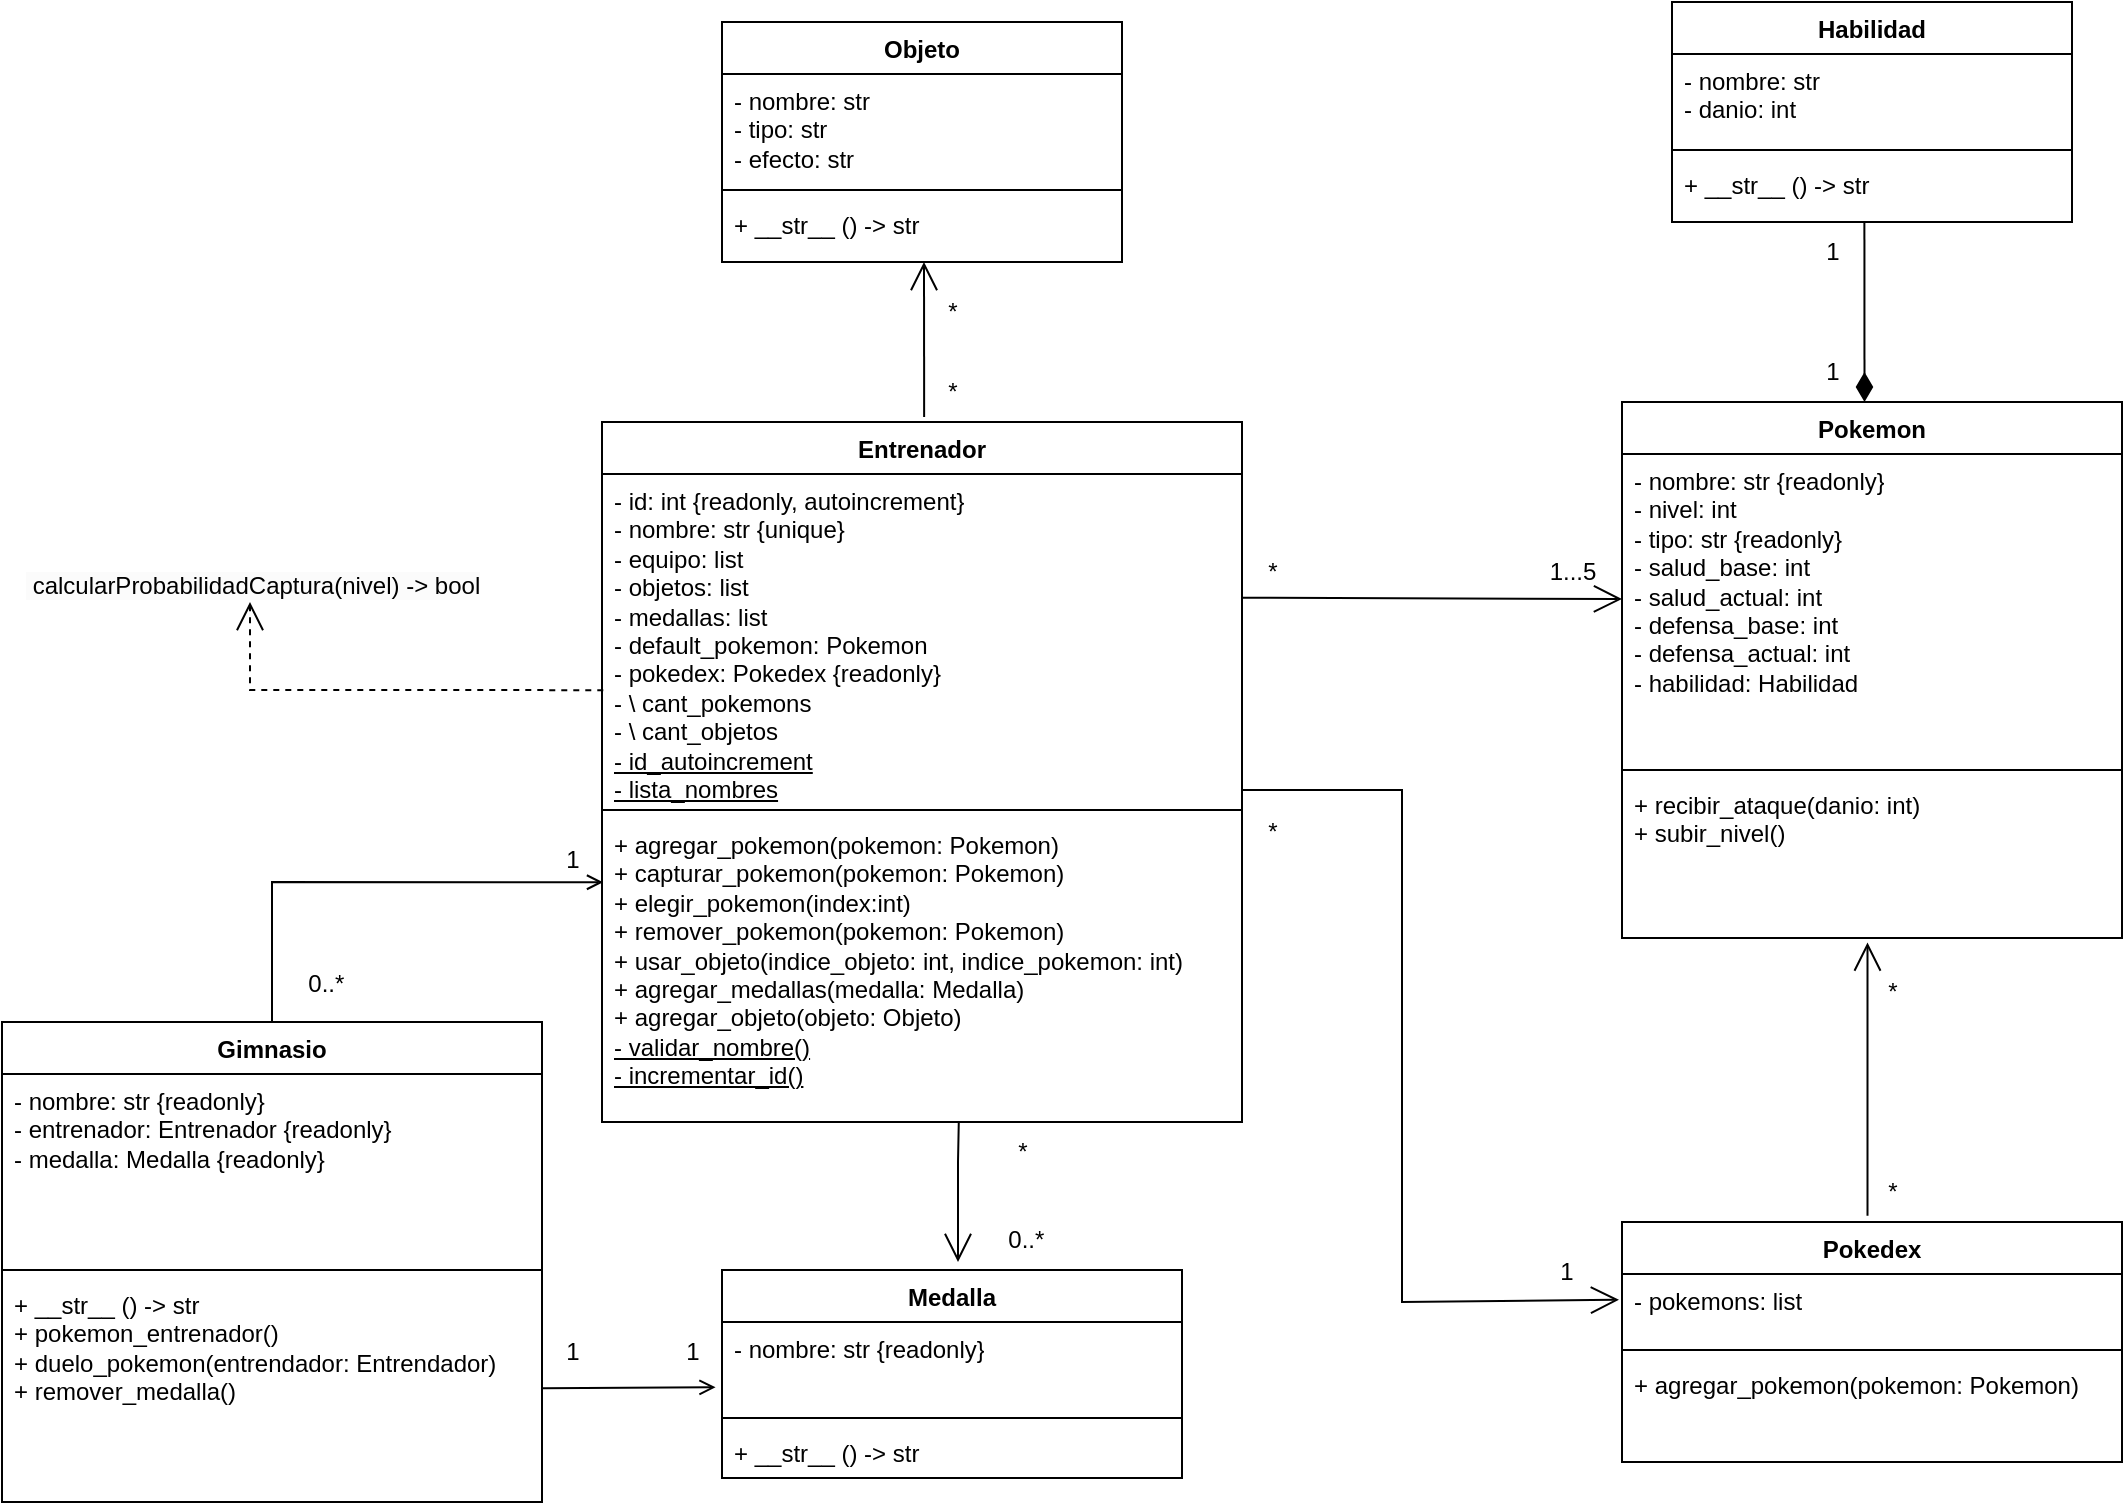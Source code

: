 <mxfile>
    <diagram name="Página-1" id="fg697A6MTHWbqzjaUPer">
        <mxGraphModel dx="1097" dy="496" grid="1" gridSize="10" guides="1" tooltips="1" connect="1" arrows="1" fold="1" page="1" pageScale="1" pageWidth="827" pageHeight="1169" math="0" shadow="0">
            <root>
                <mxCell id="0"/>
                <mxCell id="1" parent="0"/>
                <mxCell id="55MPb7F4AEdg9HZ-oGf9-1" value="Entrenador" style="swimlane;fontStyle=1;align=center;verticalAlign=top;childLayout=stackLayout;horizontal=1;startSize=26;horizontalStack=0;resizeParent=1;resizeParentMax=0;resizeLast=0;collapsible=1;marginBottom=0;whiteSpace=wrap;html=1;" parent="1" vertex="1">
                    <mxGeometry x="330" y="350" width="320" height="350" as="geometry"/>
                </mxCell>
                <mxCell id="55MPb7F4AEdg9HZ-oGf9-2" value="- id: int {readonly, autoincrement}&lt;div&gt;- nombre: str {unique}&lt;/div&gt;&lt;div&gt;- equipo: list&lt;/div&gt;&lt;div&gt;- objetos: list&lt;/div&gt;&lt;div&gt;- medallas: list&lt;/div&gt;&lt;div&gt;- default_pokemon: Pokemon&lt;/div&gt;&lt;div&gt;- pokedex: Pokedex {readonly}&lt;br&gt;&lt;div&gt;&lt;span style=&quot;background-color: initial;&quot;&gt;- \ cant_pokemons&lt;/span&gt;&lt;br&gt;&lt;/div&gt;&lt;/div&gt;&lt;div&gt;- \ cant_objetos&lt;/div&gt;&lt;div&gt;&lt;div&gt;&lt;u&gt;- id_autoincrement&lt;/u&gt;&lt;/div&gt;&lt;div&gt;&lt;u&gt;- lista_nombres&lt;/u&gt;&lt;/div&gt;&lt;/div&gt;&lt;div&gt;&lt;u&gt;&lt;br&gt;&lt;/u&gt;&lt;/div&gt;" style="text;strokeColor=none;fillColor=none;align=left;verticalAlign=top;spacingLeft=4;spacingRight=4;overflow=hidden;rotatable=0;points=[[0,0.5],[1,0.5]];portConstraint=eastwest;whiteSpace=wrap;html=1;" parent="55MPb7F4AEdg9HZ-oGf9-1" vertex="1">
                    <mxGeometry y="26" width="320" height="164" as="geometry"/>
                </mxCell>
                <mxCell id="55MPb7F4AEdg9HZ-oGf9-3" value="" style="line;strokeWidth=1;fillColor=none;align=left;verticalAlign=middle;spacingTop=-1;spacingLeft=3;spacingRight=3;rotatable=0;labelPosition=right;points=[];portConstraint=eastwest;strokeColor=inherit;" parent="55MPb7F4AEdg9HZ-oGf9-1" vertex="1">
                    <mxGeometry y="190" width="320" height="8" as="geometry"/>
                </mxCell>
                <mxCell id="55MPb7F4AEdg9HZ-oGf9-4" value="+ agregar_pokemon(pokemon: Pokemon)&lt;div&gt;+ capturar_pokemon(pokemon: Pokemon)&lt;br&gt;&lt;div&gt;+ elegir_pokemon(index:int)&lt;/div&gt;&lt;div&gt;+ remover_pokemon(pokemon: Pokemon)&lt;/div&gt;&lt;div&gt;+ usar_objeto(indice_objeto: int, indice_pokemon: int)&lt;/div&gt;&lt;/div&gt;&lt;div&gt;+ agregar_medallas(medalla: Medalla)&lt;/div&gt;&lt;div&gt;+ agregar_objeto(objeto: Objeto)&lt;/div&gt;&lt;div&gt;&lt;div style=&quot;border-color: var(--border-color);&quot;&gt;&lt;u style=&quot;border-color: var(--border-color);&quot;&gt;- validar_nombre()&lt;/u&gt;&lt;/div&gt;&lt;div style=&quot;border-color: var(--border-color);&quot;&gt;&lt;u style=&quot;border-color: var(--border-color);&quot;&gt;- incrementar_id()&lt;/u&gt;&lt;/div&gt;&lt;/div&gt;" style="text;strokeColor=none;fillColor=none;align=left;verticalAlign=top;spacingLeft=4;spacingRight=4;overflow=hidden;rotatable=0;points=[[0,0.5],[1,0.5]];portConstraint=eastwest;whiteSpace=wrap;html=1;" parent="55MPb7F4AEdg9HZ-oGf9-1" vertex="1">
                    <mxGeometry y="198" width="320" height="152" as="geometry"/>
                </mxCell>
                <mxCell id="55MPb7F4AEdg9HZ-oGf9-5" value="Pokemon" style="swimlane;fontStyle=1;align=center;verticalAlign=top;childLayout=stackLayout;horizontal=1;startSize=26;horizontalStack=0;resizeParent=1;resizeParentMax=0;resizeLast=0;collapsible=1;marginBottom=0;whiteSpace=wrap;html=1;" parent="1" vertex="1">
                    <mxGeometry x="840" y="340" width="250" height="268" as="geometry"/>
                </mxCell>
                <mxCell id="55MPb7F4AEdg9HZ-oGf9-6" value="- nombre: str {readonly}&lt;div&gt;- nivel: int&lt;/div&gt;&lt;div&gt;- tipo: str {readonly}&lt;/div&gt;&lt;div&gt;- salud_base: int&lt;/div&gt;&lt;div&gt;- salud_actual: int&lt;/div&gt;&lt;div&gt;- defensa_base: int&lt;/div&gt;&lt;div&gt;- defensa_actual: int&lt;/div&gt;&lt;div&gt;- habilidad: Habilidad&lt;/div&gt;&lt;div&gt;&lt;br&gt;&lt;/div&gt;" style="text;strokeColor=none;fillColor=none;align=left;verticalAlign=top;spacingLeft=4;spacingRight=4;overflow=hidden;rotatable=0;points=[[0,0.5],[1,0.5]];portConstraint=eastwest;whiteSpace=wrap;html=1;" parent="55MPb7F4AEdg9HZ-oGf9-5" vertex="1">
                    <mxGeometry y="26" width="250" height="154" as="geometry"/>
                </mxCell>
                <mxCell id="55MPb7F4AEdg9HZ-oGf9-7" value="" style="line;strokeWidth=1;fillColor=none;align=left;verticalAlign=middle;spacingTop=-1;spacingLeft=3;spacingRight=3;rotatable=0;labelPosition=right;points=[];portConstraint=eastwest;strokeColor=inherit;" parent="55MPb7F4AEdg9HZ-oGf9-5" vertex="1">
                    <mxGeometry y="180" width="250" height="8" as="geometry"/>
                </mxCell>
                <mxCell id="55MPb7F4AEdg9HZ-oGf9-8" value="+ recibir_ataque(danio: int)&amp;nbsp;&lt;br&gt;&lt;div&gt;+ subir_nivel()&lt;/div&gt;" style="text;strokeColor=none;fillColor=none;align=left;verticalAlign=top;spacingLeft=4;spacingRight=4;overflow=hidden;rotatable=0;points=[[0,0.5],[1,0.5]];portConstraint=eastwest;whiteSpace=wrap;html=1;" parent="55MPb7F4AEdg9HZ-oGf9-5" vertex="1">
                    <mxGeometry y="188" width="250" height="80" as="geometry"/>
                </mxCell>
                <mxCell id="55MPb7F4AEdg9HZ-oGf9-13" value="Pokedex" style="swimlane;fontStyle=1;align=center;verticalAlign=top;childLayout=stackLayout;horizontal=1;startSize=26;horizontalStack=0;resizeParent=1;resizeParentMax=0;resizeLast=0;collapsible=1;marginBottom=0;whiteSpace=wrap;html=1;" parent="1" vertex="1">
                    <mxGeometry x="840" y="750" width="250" height="120" as="geometry">
                        <mxRectangle x="840" y="750" width="90" height="30" as="alternateBounds"/>
                    </mxGeometry>
                </mxCell>
                <mxCell id="55MPb7F4AEdg9HZ-oGf9-14" value="- pokemons: list" style="text;strokeColor=none;fillColor=none;align=left;verticalAlign=top;spacingLeft=4;spacingRight=4;overflow=hidden;rotatable=0;points=[[0,0.5],[1,0.5]];portConstraint=eastwest;whiteSpace=wrap;html=1;" parent="55MPb7F4AEdg9HZ-oGf9-13" vertex="1">
                    <mxGeometry y="26" width="250" height="34" as="geometry"/>
                </mxCell>
                <mxCell id="55MPb7F4AEdg9HZ-oGf9-15" value="" style="line;strokeWidth=1;fillColor=none;align=left;verticalAlign=middle;spacingTop=-1;spacingLeft=3;spacingRight=3;rotatable=0;labelPosition=right;points=[];portConstraint=eastwest;strokeColor=inherit;" parent="55MPb7F4AEdg9HZ-oGf9-13" vertex="1">
                    <mxGeometry y="60" width="250" height="8" as="geometry"/>
                </mxCell>
                <mxCell id="55MPb7F4AEdg9HZ-oGf9-16" value="+ agregar_pokemon(pokemon: Pokemon)&lt;div&gt;&lt;br&gt;&lt;/div&gt;" style="text;strokeColor=none;fillColor=none;align=left;verticalAlign=top;spacingLeft=4;spacingRight=4;overflow=hidden;rotatable=0;points=[[0,0.5],[1,0.5]];portConstraint=eastwest;whiteSpace=wrap;html=1;" parent="55MPb7F4AEdg9HZ-oGf9-13" vertex="1">
                    <mxGeometry y="68" width="250" height="52" as="geometry"/>
                </mxCell>
                <mxCell id="55MPb7F4AEdg9HZ-oGf9-17" value="Habilidad" style="swimlane;fontStyle=1;align=center;verticalAlign=top;childLayout=stackLayout;horizontal=1;startSize=26;horizontalStack=0;resizeParent=1;resizeParentMax=0;resizeLast=0;collapsible=1;marginBottom=0;whiteSpace=wrap;html=1;" parent="1" vertex="1">
                    <mxGeometry x="865" y="140" width="200" height="110" as="geometry"/>
                </mxCell>
                <mxCell id="55MPb7F4AEdg9HZ-oGf9-18" value="- nombre: str&lt;div&gt;- danio: int&lt;/div&gt;" style="text;strokeColor=none;fillColor=none;align=left;verticalAlign=top;spacingLeft=4;spacingRight=4;overflow=hidden;rotatable=0;points=[[0,0.5],[1,0.5]];portConstraint=eastwest;whiteSpace=wrap;html=1;" parent="55MPb7F4AEdg9HZ-oGf9-17" vertex="1">
                    <mxGeometry y="26" width="200" height="44" as="geometry"/>
                </mxCell>
                <mxCell id="55MPb7F4AEdg9HZ-oGf9-19" value="" style="line;strokeWidth=1;fillColor=none;align=left;verticalAlign=middle;spacingTop=-1;spacingLeft=3;spacingRight=3;rotatable=0;labelPosition=right;points=[];portConstraint=eastwest;strokeColor=inherit;" parent="55MPb7F4AEdg9HZ-oGf9-17" vertex="1">
                    <mxGeometry y="70" width="200" height="8" as="geometry"/>
                </mxCell>
                <mxCell id="55MPb7F4AEdg9HZ-oGf9-20" value="+ __str__ () -&amp;gt; str" style="text;strokeColor=none;fillColor=none;align=left;verticalAlign=top;spacingLeft=4;spacingRight=4;overflow=hidden;rotatable=0;points=[[0,0.5],[1,0.5]];portConstraint=eastwest;whiteSpace=wrap;html=1;" parent="55MPb7F4AEdg9HZ-oGf9-17" vertex="1">
                    <mxGeometry y="78" width="200" height="32" as="geometry"/>
                </mxCell>
                <mxCell id="55MPb7F4AEdg9HZ-oGf9-21" value="Medalla" style="swimlane;fontStyle=1;align=center;verticalAlign=top;childLayout=stackLayout;horizontal=1;startSize=26;horizontalStack=0;resizeParent=1;resizeParentMax=0;resizeLast=0;collapsible=1;marginBottom=0;whiteSpace=wrap;html=1;" parent="1" vertex="1">
                    <mxGeometry x="390" y="774" width="230" height="104" as="geometry"/>
                </mxCell>
                <mxCell id="55MPb7F4AEdg9HZ-oGf9-22" value="- nombre: str {readonly}&lt;div&gt;&lt;br&gt;&lt;/div&gt;" style="text;strokeColor=none;fillColor=none;align=left;verticalAlign=top;spacingLeft=4;spacingRight=4;overflow=hidden;rotatable=0;points=[[0,0.5],[1,0.5]];portConstraint=eastwest;whiteSpace=wrap;html=1;" parent="55MPb7F4AEdg9HZ-oGf9-21" vertex="1">
                    <mxGeometry y="26" width="230" height="44" as="geometry"/>
                </mxCell>
                <mxCell id="55MPb7F4AEdg9HZ-oGf9-23" value="" style="line;strokeWidth=1;fillColor=none;align=left;verticalAlign=middle;spacingTop=-1;spacingLeft=3;spacingRight=3;rotatable=0;labelPosition=right;points=[];portConstraint=eastwest;strokeColor=inherit;" parent="55MPb7F4AEdg9HZ-oGf9-21" vertex="1">
                    <mxGeometry y="70" width="230" height="8" as="geometry"/>
                </mxCell>
                <mxCell id="55MPb7F4AEdg9HZ-oGf9-24" value="+ __str__ () -&amp;gt; str" style="text;strokeColor=none;fillColor=none;align=left;verticalAlign=top;spacingLeft=4;spacingRight=4;overflow=hidden;rotatable=0;points=[[0,0.5],[1,0.5]];portConstraint=eastwest;whiteSpace=wrap;html=1;" parent="55MPb7F4AEdg9HZ-oGf9-21" vertex="1">
                    <mxGeometry y="78" width="230" height="26" as="geometry"/>
                </mxCell>
                <mxCell id="55MPb7F4AEdg9HZ-oGf9-25" value="Objeto" style="swimlane;fontStyle=1;align=center;verticalAlign=top;childLayout=stackLayout;horizontal=1;startSize=26;horizontalStack=0;resizeParent=1;resizeParentMax=0;resizeLast=0;collapsible=1;marginBottom=0;whiteSpace=wrap;html=1;" parent="1" vertex="1">
                    <mxGeometry x="390" y="150" width="200" height="120" as="geometry"/>
                </mxCell>
                <mxCell id="55MPb7F4AEdg9HZ-oGf9-26" value="- nombre: str&lt;div&gt;- tipo: str&lt;/div&gt;&lt;div&gt;- efecto: str&lt;/div&gt;" style="text;strokeColor=none;fillColor=none;align=left;verticalAlign=top;spacingLeft=4;spacingRight=4;overflow=hidden;rotatable=0;points=[[0,0.5],[1,0.5]];portConstraint=eastwest;whiteSpace=wrap;html=1;" parent="55MPb7F4AEdg9HZ-oGf9-25" vertex="1">
                    <mxGeometry y="26" width="200" height="54" as="geometry"/>
                </mxCell>
                <mxCell id="55MPb7F4AEdg9HZ-oGf9-27" value="" style="line;strokeWidth=1;fillColor=none;align=left;verticalAlign=middle;spacingTop=-1;spacingLeft=3;spacingRight=3;rotatable=0;labelPosition=right;points=[];portConstraint=eastwest;strokeColor=inherit;" parent="55MPb7F4AEdg9HZ-oGf9-25" vertex="1">
                    <mxGeometry y="80" width="200" height="8" as="geometry"/>
                </mxCell>
                <mxCell id="55MPb7F4AEdg9HZ-oGf9-28" value="+ __str__ () -&amp;gt; str" style="text;strokeColor=none;fillColor=none;align=left;verticalAlign=top;spacingLeft=4;spacingRight=4;overflow=hidden;rotatable=0;points=[[0,0.5],[1,0.5]];portConstraint=eastwest;whiteSpace=wrap;html=1;" parent="55MPb7F4AEdg9HZ-oGf9-25" vertex="1">
                    <mxGeometry y="88" width="200" height="32" as="geometry"/>
                </mxCell>
                <mxCell id="55MPb7F4AEdg9HZ-oGf9-41" value="*" style="text;html=1;align=center;verticalAlign=middle;resizable=0;points=[];autosize=1;strokeColor=none;fillColor=none;" parent="1" vertex="1">
                    <mxGeometry x="650" y="410" width="30" height="30" as="geometry"/>
                </mxCell>
                <mxCell id="55MPb7F4AEdg9HZ-oGf9-42" value="1...5" style="text;html=1;align=center;verticalAlign=middle;resizable=0;points=[];autosize=1;strokeColor=none;fillColor=none;" parent="1" vertex="1">
                    <mxGeometry x="790" y="410" width="50" height="30" as="geometry"/>
                </mxCell>
                <mxCell id="55MPb7F4AEdg9HZ-oGf9-43" value="1" style="text;html=1;align=center;verticalAlign=middle;resizable=0;points=[];autosize=1;strokeColor=none;fillColor=none;" parent="1" vertex="1">
                    <mxGeometry x="930" y="250" width="30" height="30" as="geometry"/>
                </mxCell>
                <mxCell id="55MPb7F4AEdg9HZ-oGf9-44" value="1" style="text;html=1;align=center;verticalAlign=middle;resizable=0;points=[];autosize=1;strokeColor=none;fillColor=none;" parent="1" vertex="1">
                    <mxGeometry x="930" y="310" width="30" height="30" as="geometry"/>
                </mxCell>
                <mxCell id="55MPb7F4AEdg9HZ-oGf9-45" value="*" style="text;html=1;align=center;verticalAlign=middle;resizable=0;points=[];autosize=1;strokeColor=none;fillColor=none;" parent="1" vertex="1">
                    <mxGeometry x="490" y="280" width="30" height="30" as="geometry"/>
                </mxCell>
                <mxCell id="55MPb7F4AEdg9HZ-oGf9-46" value="*" style="text;html=1;align=center;verticalAlign=middle;resizable=0;points=[];autosize=1;strokeColor=none;fillColor=none;" parent="1" vertex="1">
                    <mxGeometry x="490" y="320" width="30" height="30" as="geometry"/>
                </mxCell>
                <mxCell id="55MPb7F4AEdg9HZ-oGf9-48" value="&amp;nbsp;0..*" style="text;html=1;align=center;verticalAlign=middle;resizable=0;points=[];autosize=1;strokeColor=none;fillColor=none;" parent="1" vertex="1">
                    <mxGeometry x="520" y="744" width="40" height="30" as="geometry"/>
                </mxCell>
                <mxCell id="55MPb7F4AEdg9HZ-oGf9-49" value="*" style="text;html=1;align=center;verticalAlign=middle;resizable=0;points=[];autosize=1;strokeColor=none;fillColor=none;" parent="1" vertex="1">
                    <mxGeometry x="525" y="700" width="30" height="30" as="geometry"/>
                </mxCell>
                <mxCell id="55MPb7F4AEdg9HZ-oGf9-51" value="" style="endArrow=open;endFill=0;endSize=12;html=1;rounded=0;exitX=0.47;exitY=0.997;exitDx=0;exitDy=0;exitPerimeter=0;" parent="1" edge="1">
                    <mxGeometry width="160" relative="1" as="geometry">
                        <mxPoint x="508.4" y="699.544" as="sourcePoint"/>
                        <mxPoint x="508" y="770" as="targetPoint"/>
                        <Array as="points">
                            <mxPoint x="508" y="720"/>
                        </Array>
                    </mxGeometry>
                </mxCell>
                <mxCell id="55MPb7F4AEdg9HZ-oGf9-53" value="" style="endArrow=open;endFill=1;endSize=12;html=1;rounded=0;entryX=0;entryY=0.471;entryDx=0;entryDy=0;entryPerimeter=0;" parent="1" target="55MPb7F4AEdg9HZ-oGf9-6" edge="1">
                    <mxGeometry width="160" relative="1" as="geometry">
                        <mxPoint x="650" y="437.86" as="sourcePoint"/>
                        <mxPoint x="840" y="440" as="targetPoint"/>
                    </mxGeometry>
                </mxCell>
                <mxCell id="55MPb7F4AEdg9HZ-oGf9-56" value="" style="endArrow=open;endFill=1;endSize=12;html=1;rounded=0;entryX=-0.006;entryY=0.379;entryDx=0;entryDy=0;entryPerimeter=0;" parent="1" target="55MPb7F4AEdg9HZ-oGf9-14" edge="1">
                    <mxGeometry width="160" relative="1" as="geometry">
                        <mxPoint x="650" y="534" as="sourcePoint"/>
                        <mxPoint x="780" y="790" as="targetPoint"/>
                        <Array as="points">
                            <mxPoint x="730" y="534"/>
                            <mxPoint x="730" y="790"/>
                        </Array>
                    </mxGeometry>
                </mxCell>
                <mxCell id="55MPb7F4AEdg9HZ-oGf9-57" value="" style="endArrow=open;endFill=1;endSize=12;html=1;rounded=0;exitX=0.347;exitY=-0.026;exitDx=0;exitDy=0;exitPerimeter=0;entryX=0.347;entryY=1.028;entryDx=0;entryDy=0;entryPerimeter=0;" parent="1" edge="1">
                    <mxGeometry width="160" relative="1" as="geometry">
                        <mxPoint x="962.75" y="746.88" as="sourcePoint"/>
                        <mxPoint x="962.75" y="610.24" as="targetPoint"/>
                    </mxGeometry>
                </mxCell>
                <mxCell id="55MPb7F4AEdg9HZ-oGf9-58" value="*" style="text;html=1;align=center;verticalAlign=middle;resizable=0;points=[];autosize=1;strokeColor=none;fillColor=none;" parent="1" vertex="1">
                    <mxGeometry x="960" y="620" width="30" height="30" as="geometry"/>
                </mxCell>
                <mxCell id="55MPb7F4AEdg9HZ-oGf9-59" value="*" style="text;html=1;align=center;verticalAlign=middle;resizable=0;points=[];autosize=1;strokeColor=none;fillColor=none;" parent="1" vertex="1">
                    <mxGeometry x="960" y="720" width="30" height="30" as="geometry"/>
                </mxCell>
                <mxCell id="55MPb7F4AEdg9HZ-oGf9-60" value="1" style="text;html=1;align=center;verticalAlign=middle;resizable=0;points=[];autosize=1;strokeColor=none;fillColor=none;" parent="1" vertex="1">
                    <mxGeometry x="797" y="760" width="30" height="30" as="geometry"/>
                </mxCell>
                <mxCell id="55MPb7F4AEdg9HZ-oGf9-61" value="*" style="text;html=1;align=center;verticalAlign=middle;resizable=0;points=[];autosize=1;strokeColor=none;fillColor=none;" parent="1" vertex="1">
                    <mxGeometry x="650" y="540" width="30" height="30" as="geometry"/>
                </mxCell>
                <mxCell id="55MPb7F4AEdg9HZ-oGf9-62" value="" style="endArrow=diamondThin;endFill=1;endSize=12;html=1;rounded=0;exitX=0.481;exitY=1;exitDx=0;exitDy=0;exitPerimeter=0;entryX=0.485;entryY=0;entryDx=0;entryDy=0;entryPerimeter=0;" parent="1" source="55MPb7F4AEdg9HZ-oGf9-20" target="55MPb7F4AEdg9HZ-oGf9-5" edge="1">
                    <mxGeometry width="160" relative="1" as="geometry">
                        <mxPoint x="961.75" y="335.712" as="sourcePoint"/>
                        <mxPoint x="1030" y="300" as="targetPoint"/>
                    </mxGeometry>
                </mxCell>
                <mxCell id="55MPb7F4AEdg9HZ-oGf9-63" value="" style="endArrow=open;endFill=1;endSize=12;html=1;rounded=0;entryX=0.45;entryY=1;entryDx=0;entryDy=0;entryPerimeter=0;exitX=0.469;exitY=-0.01;exitDx=0;exitDy=0;exitPerimeter=0;" parent="1" edge="1">
                    <mxGeometry width="160" relative="1" as="geometry">
                        <mxPoint x="491.08" y="347.5" as="sourcePoint"/>
                        <mxPoint x="491.0" y="270" as="targetPoint"/>
                    </mxGeometry>
                </mxCell>
                <mxCell id="55MPb7F4AEdg9HZ-oGf9-65" value="" style="endArrow=open;endSize=12;dashed=1;html=1;rounded=0;exitX=0.002;exitY=0.659;exitDx=0;exitDy=0;exitPerimeter=0;" parent="1" source="55MPb7F4AEdg9HZ-oGf9-2" edge="1">
                    <mxGeometry width="160" relative="1" as="geometry">
                        <mxPoint x="100" y="470" as="sourcePoint"/>
                        <mxPoint x="154" y="440" as="targetPoint"/>
                        <Array as="points">
                            <mxPoint x="154" y="484"/>
                        </Array>
                    </mxGeometry>
                </mxCell>
                <mxCell id="55MPb7F4AEdg9HZ-oGf9-66" value="&lt;span style=&quot;color: rgb(0, 0, 0); font-family: Helvetica; font-size: 12px; font-style: normal; font-variant-ligatures: normal; font-variant-caps: normal; font-weight: 400; letter-spacing: normal; orphans: 2; text-align: left; text-indent: 0px; text-transform: none; widows: 2; word-spacing: 0px; -webkit-text-stroke-width: 0px; white-space: normal; background-color: rgb(251, 251, 251); text-decoration-thickness: initial; text-decoration-style: initial; text-decoration-color: initial; display: inline !important; float: none;&quot;&gt;&amp;nbsp;calcularProbabilidadCaptura(nivel) -&amp;gt; bool&lt;/span&gt;" style="text;whiteSpace=wrap;html=1;" parent="1" vertex="1">
                    <mxGeometry x="40" y="418" width="270" height="40" as="geometry"/>
                </mxCell>
                <mxCell id="24" style="edgeStyle=none;html=1;endArrow=open;endFill=0;entryX=1.018;entryY=0.871;entryDx=0;entryDy=0;entryPerimeter=0;rounded=0;" parent="1" source="2" target="6" edge="1">
                    <mxGeometry relative="1" as="geometry">
                        <mxPoint x="165" y="520" as="targetPoint"/>
                        <Array as="points">
                            <mxPoint x="165" y="580"/>
                        </Array>
                    </mxGeometry>
                </mxCell>
                <mxCell id="2" value="Gimnasio" style="swimlane;fontStyle=1;align=center;verticalAlign=top;childLayout=stackLayout;horizontal=1;startSize=26;horizontalStack=0;resizeParent=1;resizeParentMax=0;resizeLast=0;collapsible=1;marginBottom=0;whiteSpace=wrap;html=1;" parent="1" vertex="1">
                    <mxGeometry x="30" y="650" width="270" height="240" as="geometry"/>
                </mxCell>
                <mxCell id="3" value="- nombre: str {readonly}&lt;div&gt;- entrenador: Entrenador {readonly}&lt;/div&gt;&lt;div&gt;- medalla: Medalla {readonly}&lt;/div&gt;&lt;div&gt;&lt;br&gt;&lt;/div&gt;" style="text;strokeColor=none;fillColor=none;align=left;verticalAlign=top;spacingLeft=4;spacingRight=4;overflow=hidden;rotatable=0;points=[[0,0.5],[1,0.5]];portConstraint=eastwest;whiteSpace=wrap;html=1;" parent="2" vertex="1">
                    <mxGeometry y="26" width="270" height="94" as="geometry"/>
                </mxCell>
                <mxCell id="4" value="" style="line;strokeWidth=1;fillColor=none;align=left;verticalAlign=middle;spacingTop=-1;spacingLeft=3;spacingRight=3;rotatable=0;labelPosition=right;points=[];portConstraint=eastwest;strokeColor=inherit;" parent="2" vertex="1">
                    <mxGeometry y="120" width="270" height="8" as="geometry"/>
                </mxCell>
                <mxCell id="5" value="+ __str__ () -&amp;gt; str&lt;br&gt;+ pokemon_entrenador()&lt;br&gt;+ duelo_pokemon(entrendador: Entrendador)&lt;br&gt;+ remover_medalla()" style="text;strokeColor=none;fillColor=none;align=left;verticalAlign=top;spacingLeft=4;spacingRight=4;overflow=hidden;rotatable=0;points=[[0,0.5],[1,0.5]];portConstraint=eastwest;whiteSpace=wrap;html=1;" parent="2" vertex="1">
                    <mxGeometry y="128" width="270" height="112" as="geometry"/>
                </mxCell>
                <mxCell id="6" value="1" style="text;html=1;align=center;verticalAlign=middle;resizable=0;points=[];autosize=1;strokeColor=none;fillColor=none;" parent="1" vertex="1">
                    <mxGeometry x="300" y="554" width="30" height="30" as="geometry"/>
                </mxCell>
                <mxCell id="7" value="" style="edgeStyle=none;html=1;entryX=-0.014;entryY=0.742;entryDx=0;entryDy=0;entryPerimeter=0;endArrow=open;endFill=0;" parent="1" source="5" target="55MPb7F4AEdg9HZ-oGf9-22" edge="1">
                    <mxGeometry relative="1" as="geometry"/>
                </mxCell>
                <mxCell id="8" value="1" style="text;html=1;align=center;verticalAlign=middle;resizable=0;points=[];autosize=1;strokeColor=none;fillColor=none;" parent="1" vertex="1">
                    <mxGeometry x="360" y="800" width="30" height="30" as="geometry"/>
                </mxCell>
                <mxCell id="9" value="1" style="text;html=1;align=center;verticalAlign=middle;resizable=0;points=[];autosize=1;strokeColor=none;fillColor=none;" parent="1" vertex="1">
                    <mxGeometry x="300" y="800" width="30" height="30" as="geometry"/>
                </mxCell>
                <mxCell id="25" value="&amp;nbsp;0..*" style="text;html=1;align=center;verticalAlign=middle;resizable=0;points=[];autosize=1;strokeColor=none;fillColor=none;" parent="1" vertex="1">
                    <mxGeometry x="170" y="616" width="40" height="30" as="geometry"/>
                </mxCell>
            </root>
        </mxGraphModel>
    </diagram>
</mxfile>